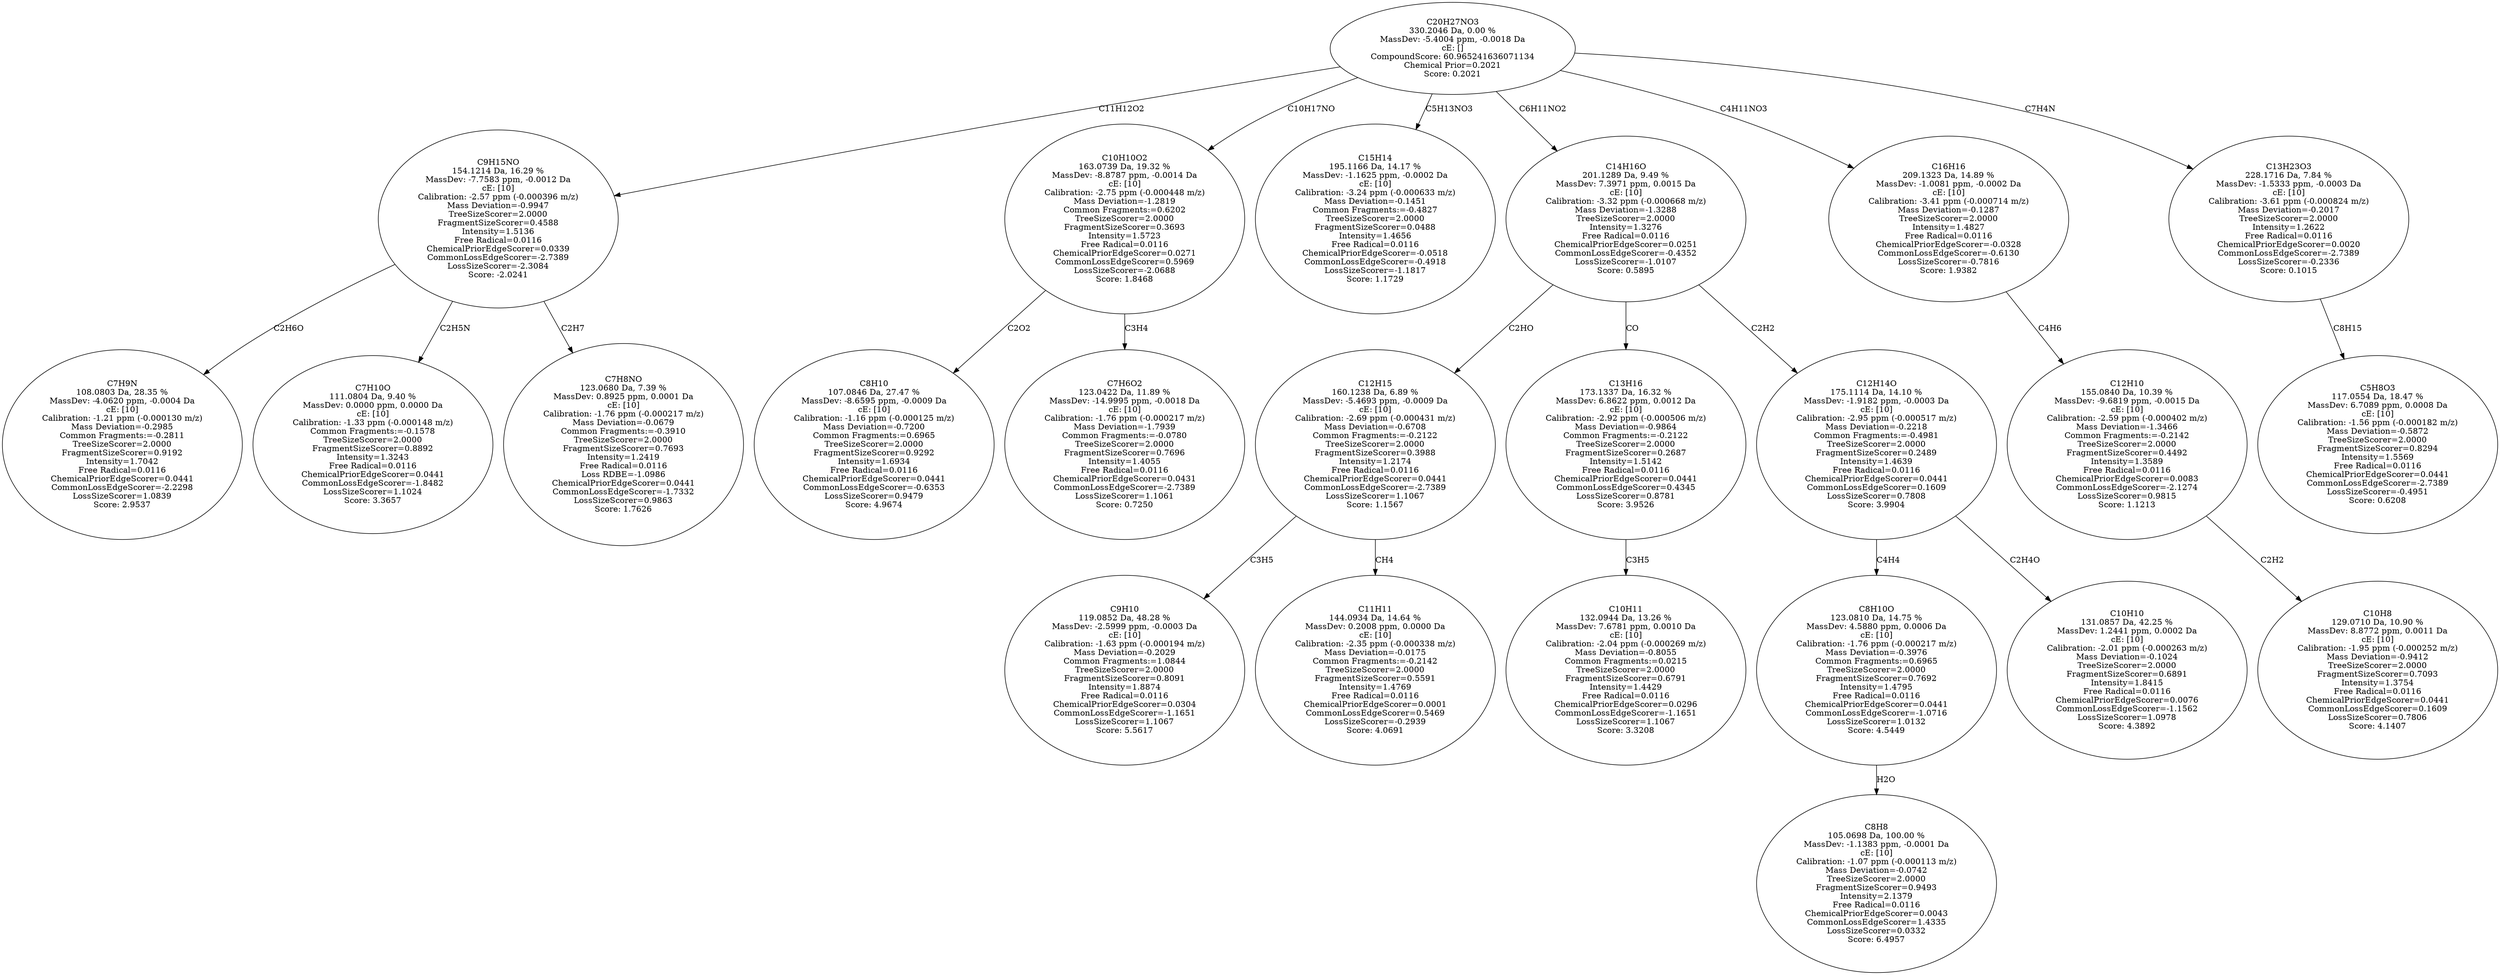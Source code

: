 strict digraph {
v1 [label="C7H9N\n108.0803 Da, 28.35 %\nMassDev: -4.0620 ppm, -0.0004 Da\ncE: [10]\nCalibration: -1.21 ppm (-0.000130 m/z)\nMass Deviation=-0.2985\nCommon Fragments:=-0.2811\nTreeSizeScorer=2.0000\nFragmentSizeScorer=0.9192\nIntensity=1.7042\nFree Radical=0.0116\nChemicalPriorEdgeScorer=0.0441\nCommonLossEdgeScorer=-2.2298\nLossSizeScorer=1.0839\nScore: 2.9537"];
v2 [label="C7H10O\n111.0804 Da, 9.40 %\nMassDev: 0.0000 ppm, 0.0000 Da\ncE: [10]\nCalibration: -1.33 ppm (-0.000148 m/z)\nCommon Fragments:=-0.1578\nTreeSizeScorer=2.0000\nFragmentSizeScorer=0.8892\nIntensity=1.3243\nFree Radical=0.0116\nChemicalPriorEdgeScorer=0.0441\nCommonLossEdgeScorer=-1.8482\nLossSizeScorer=1.1024\nScore: 3.3657"];
v3 [label="C7H8NO\n123.0680 Da, 7.39 %\nMassDev: 0.8925 ppm, 0.0001 Da\ncE: [10]\nCalibration: -1.76 ppm (-0.000217 m/z)\nMass Deviation=-0.0679\nCommon Fragments:=-0.3910\nTreeSizeScorer=2.0000\nFragmentSizeScorer=0.7693\nIntensity=1.2419\nFree Radical=0.0116\nLoss RDBE=-1.0986\nChemicalPriorEdgeScorer=0.0441\nCommonLossEdgeScorer=-1.7332\nLossSizeScorer=0.9863\nScore: 1.7626"];
v4 [label="C9H15NO\n154.1214 Da, 16.29 %\nMassDev: -7.7583 ppm, -0.0012 Da\ncE: [10]\nCalibration: -2.57 ppm (-0.000396 m/z)\nMass Deviation=-0.9947\nTreeSizeScorer=2.0000\nFragmentSizeScorer=0.4588\nIntensity=1.5136\nFree Radical=0.0116\nChemicalPriorEdgeScorer=0.0339\nCommonLossEdgeScorer=-2.7389\nLossSizeScorer=-2.3084\nScore: -2.0241"];
v5 [label="C8H10\n107.0846 Da, 27.47 %\nMassDev: -8.6595 ppm, -0.0009 Da\ncE: [10]\nCalibration: -1.16 ppm (-0.000125 m/z)\nMass Deviation=-0.7200\nCommon Fragments:=0.6965\nTreeSizeScorer=2.0000\nFragmentSizeScorer=0.9292\nIntensity=1.6934\nFree Radical=0.0116\nChemicalPriorEdgeScorer=0.0441\nCommonLossEdgeScorer=-0.6353\nLossSizeScorer=0.9479\nScore: 4.9674"];
v6 [label="C7H6O2\n123.0422 Da, 11.89 %\nMassDev: -14.9995 ppm, -0.0018 Da\ncE: [10]\nCalibration: -1.76 ppm (-0.000217 m/z)\nMass Deviation=-1.7939\nCommon Fragments:=-0.0780\nTreeSizeScorer=2.0000\nFragmentSizeScorer=0.7696\nIntensity=1.4055\nFree Radical=0.0116\nChemicalPriorEdgeScorer=0.0431\nCommonLossEdgeScorer=-2.7389\nLossSizeScorer=1.1061\nScore: 0.7250"];
v7 [label="C10H10O2\n163.0739 Da, 19.32 %\nMassDev: -8.8787 ppm, -0.0014 Da\ncE: [10]\nCalibration: -2.75 ppm (-0.000448 m/z)\nMass Deviation=-1.2819\nCommon Fragments:=0.6202\nTreeSizeScorer=2.0000\nFragmentSizeScorer=0.3693\nIntensity=1.5723\nFree Radical=0.0116\nChemicalPriorEdgeScorer=0.0271\nCommonLossEdgeScorer=0.5969\nLossSizeScorer=-2.0688\nScore: 1.8468"];
v8 [label="C15H14\n195.1166 Da, 14.17 %\nMassDev: -1.1625 ppm, -0.0002 Da\ncE: [10]\nCalibration: -3.24 ppm (-0.000633 m/z)\nMass Deviation=-0.1451\nCommon Fragments:=-0.4827\nTreeSizeScorer=2.0000\nFragmentSizeScorer=0.0488\nIntensity=1.4656\nFree Radical=0.0116\nChemicalPriorEdgeScorer=-0.0518\nCommonLossEdgeScorer=-0.4918\nLossSizeScorer=-1.1817\nScore: 1.1729"];
v9 [label="C9H10\n119.0852 Da, 48.28 %\nMassDev: -2.5999 ppm, -0.0003 Da\ncE: [10]\nCalibration: -1.63 ppm (-0.000194 m/z)\nMass Deviation=-0.2029\nCommon Fragments:=1.0844\nTreeSizeScorer=2.0000\nFragmentSizeScorer=0.8091\nIntensity=1.8874\nFree Radical=0.0116\nChemicalPriorEdgeScorer=0.0304\nCommonLossEdgeScorer=-1.1651\nLossSizeScorer=1.1067\nScore: 5.5617"];
v10 [label="C11H11\n144.0934 Da, 14.64 %\nMassDev: 0.2008 ppm, 0.0000 Da\ncE: [10]\nCalibration: -2.35 ppm (-0.000338 m/z)\nMass Deviation=-0.0175\nCommon Fragments:=-0.2142\nTreeSizeScorer=2.0000\nFragmentSizeScorer=0.5591\nIntensity=1.4769\nFree Radical=0.0116\nChemicalPriorEdgeScorer=0.0001\nCommonLossEdgeScorer=0.5469\nLossSizeScorer=-0.2939\nScore: 4.0691"];
v11 [label="C12H15\n160.1238 Da, 6.89 %\nMassDev: -5.4693 ppm, -0.0009 Da\ncE: [10]\nCalibration: -2.69 ppm (-0.000431 m/z)\nMass Deviation=-0.6708\nCommon Fragments:=-0.2122\nTreeSizeScorer=2.0000\nFragmentSizeScorer=0.3988\nIntensity=1.2174\nFree Radical=0.0116\nChemicalPriorEdgeScorer=0.0441\nCommonLossEdgeScorer=-2.7389\nLossSizeScorer=1.1067\nScore: 1.1567"];
v12 [label="C10H11\n132.0944 Da, 13.26 %\nMassDev: 7.6781 ppm, 0.0010 Da\ncE: [10]\nCalibration: -2.04 ppm (-0.000269 m/z)\nMass Deviation=-0.8055\nCommon Fragments:=0.0215\nTreeSizeScorer=2.0000\nFragmentSizeScorer=0.6791\nIntensity=1.4429\nFree Radical=0.0116\nChemicalPriorEdgeScorer=0.0296\nCommonLossEdgeScorer=-1.1651\nLossSizeScorer=1.1067\nScore: 3.3208"];
v13 [label="C13H16\n173.1337 Da, 16.32 %\nMassDev: 6.8622 ppm, 0.0012 Da\ncE: [10]\nCalibration: -2.92 ppm (-0.000506 m/z)\nMass Deviation=-0.9864\nCommon Fragments:=-0.2122\nTreeSizeScorer=2.0000\nFragmentSizeScorer=0.2687\nIntensity=1.5142\nFree Radical=0.0116\nChemicalPriorEdgeScorer=0.0441\nCommonLossEdgeScorer=0.4345\nLossSizeScorer=0.8781\nScore: 3.9526"];
v14 [label="C8H8\n105.0698 Da, 100.00 %\nMassDev: -1.1383 ppm, -0.0001 Da\ncE: [10]\nCalibration: -1.07 ppm (-0.000113 m/z)\nMass Deviation=-0.0742\nTreeSizeScorer=2.0000\nFragmentSizeScorer=0.9493\nIntensity=2.1379\nFree Radical=0.0116\nChemicalPriorEdgeScorer=0.0043\nCommonLossEdgeScorer=1.4335\nLossSizeScorer=0.0332\nScore: 6.4957"];
v15 [label="C8H10O\n123.0810 Da, 14.75 %\nMassDev: 4.5880 ppm, 0.0006 Da\ncE: [10]\nCalibration: -1.76 ppm (-0.000217 m/z)\nMass Deviation=-0.3976\nCommon Fragments:=0.6965\nTreeSizeScorer=2.0000\nFragmentSizeScorer=0.7692\nIntensity=1.4795\nFree Radical=0.0116\nChemicalPriorEdgeScorer=0.0441\nCommonLossEdgeScorer=-1.0716\nLossSizeScorer=1.0132\nScore: 4.5449"];
v16 [label="C10H10\n131.0857 Da, 42.25 %\nMassDev: 1.2441 ppm, 0.0002 Da\ncE: [10]\nCalibration: -2.01 ppm (-0.000263 m/z)\nMass Deviation=-0.1024\nTreeSizeScorer=2.0000\nFragmentSizeScorer=0.6891\nIntensity=1.8415\nFree Radical=0.0116\nChemicalPriorEdgeScorer=0.0076\nCommonLossEdgeScorer=-1.1562\nLossSizeScorer=1.0978\nScore: 4.3892"];
v17 [label="C12H14O\n175.1114 Da, 14.10 %\nMassDev: -1.9182 ppm, -0.0003 Da\ncE: [10]\nCalibration: -2.95 ppm (-0.000517 m/z)\nMass Deviation=-0.2218\nCommon Fragments:=-0.4981\nTreeSizeScorer=2.0000\nFragmentSizeScorer=0.2489\nIntensity=1.4639\nFree Radical=0.0116\nChemicalPriorEdgeScorer=0.0441\nCommonLossEdgeScorer=0.1609\nLossSizeScorer=0.7808\nScore: 3.9904"];
v18 [label="C14H16O\n201.1289 Da, 9.49 %\nMassDev: 7.3971 ppm, 0.0015 Da\ncE: [10]\nCalibration: -3.32 ppm (-0.000668 m/z)\nMass Deviation=-1.3288\nTreeSizeScorer=2.0000\nIntensity=1.3276\nFree Radical=0.0116\nChemicalPriorEdgeScorer=0.0251\nCommonLossEdgeScorer=-0.4352\nLossSizeScorer=-1.0107\nScore: 0.5895"];
v19 [label="C10H8\n129.0710 Da, 10.90 %\nMassDev: 8.8772 ppm, 0.0011 Da\ncE: [10]\nCalibration: -1.95 ppm (-0.000252 m/z)\nMass Deviation=-0.9412\nTreeSizeScorer=2.0000\nFragmentSizeScorer=0.7093\nIntensity=1.3754\nFree Radical=0.0116\nChemicalPriorEdgeScorer=0.0441\nCommonLossEdgeScorer=0.1609\nLossSizeScorer=0.7806\nScore: 4.1407"];
v20 [label="C12H10\n155.0840 Da, 10.39 %\nMassDev: -9.6819 ppm, -0.0015 Da\ncE: [10]\nCalibration: -2.59 ppm (-0.000402 m/z)\nMass Deviation=-1.3466\nCommon Fragments:=-0.2142\nTreeSizeScorer=2.0000\nFragmentSizeScorer=0.4492\nIntensity=1.3589\nFree Radical=0.0116\nChemicalPriorEdgeScorer=0.0083\nCommonLossEdgeScorer=-2.1274\nLossSizeScorer=0.9815\nScore: 1.1213"];
v21 [label="C16H16\n209.1323 Da, 14.89 %\nMassDev: -1.0081 ppm, -0.0002 Da\ncE: [10]\nCalibration: -3.41 ppm (-0.000714 m/z)\nMass Deviation=-0.1287\nTreeSizeScorer=2.0000\nIntensity=1.4827\nFree Radical=0.0116\nChemicalPriorEdgeScorer=-0.0328\nCommonLossEdgeScorer=-0.6130\nLossSizeScorer=-0.7816\nScore: 1.9382"];
v22 [label="C5H8O3\n117.0554 Da, 18.47 %\nMassDev: 6.7089 ppm, 0.0008 Da\ncE: [10]\nCalibration: -1.56 ppm (-0.000182 m/z)\nMass Deviation=-0.5872\nTreeSizeScorer=2.0000\nFragmentSizeScorer=0.8294\nIntensity=1.5569\nFree Radical=0.0116\nChemicalPriorEdgeScorer=0.0441\nCommonLossEdgeScorer=-2.7389\nLossSizeScorer=-0.4951\nScore: 0.6208"];
v23 [label="C13H23O3\n228.1716 Da, 7.84 %\nMassDev: -1.5333 ppm, -0.0003 Da\ncE: [10]\nCalibration: -3.61 ppm (-0.000824 m/z)\nMass Deviation=-0.2017\nTreeSizeScorer=2.0000\nIntensity=1.2622\nFree Radical=0.0116\nChemicalPriorEdgeScorer=0.0020\nCommonLossEdgeScorer=-2.7389\nLossSizeScorer=-0.2336\nScore: 0.1015"];
v24 [label="C20H27NO3\n330.2046 Da, 0.00 %\nMassDev: -5.4004 ppm, -0.0018 Da\ncE: []\nCompoundScore: 60.965241636071134\nChemical Prior=0.2021\nScore: 0.2021"];
v4 -> v1 [label="C2H6O"];
v4 -> v2 [label="C2H5N"];
v4 -> v3 [label="C2H7"];
v24 -> v4 [label="C11H12O2"];
v7 -> v5 [label="C2O2"];
v7 -> v6 [label="C3H4"];
v24 -> v7 [label="C10H17NO"];
v24 -> v8 [label="C5H13NO3"];
v11 -> v9 [label="C3H5"];
v11 -> v10 [label="CH4"];
v18 -> v11 [label="C2HO"];
v13 -> v12 [label="C3H5"];
v18 -> v13 [label="CO"];
v15 -> v14 [label="H2O"];
v17 -> v15 [label="C4H4"];
v17 -> v16 [label="C2H4O"];
v18 -> v17 [label="C2H2"];
v24 -> v18 [label="C6H11NO2"];
v20 -> v19 [label="C2H2"];
v21 -> v20 [label="C4H6"];
v24 -> v21 [label="C4H11NO3"];
v23 -> v22 [label="C8H15"];
v24 -> v23 [label="C7H4N"];
}